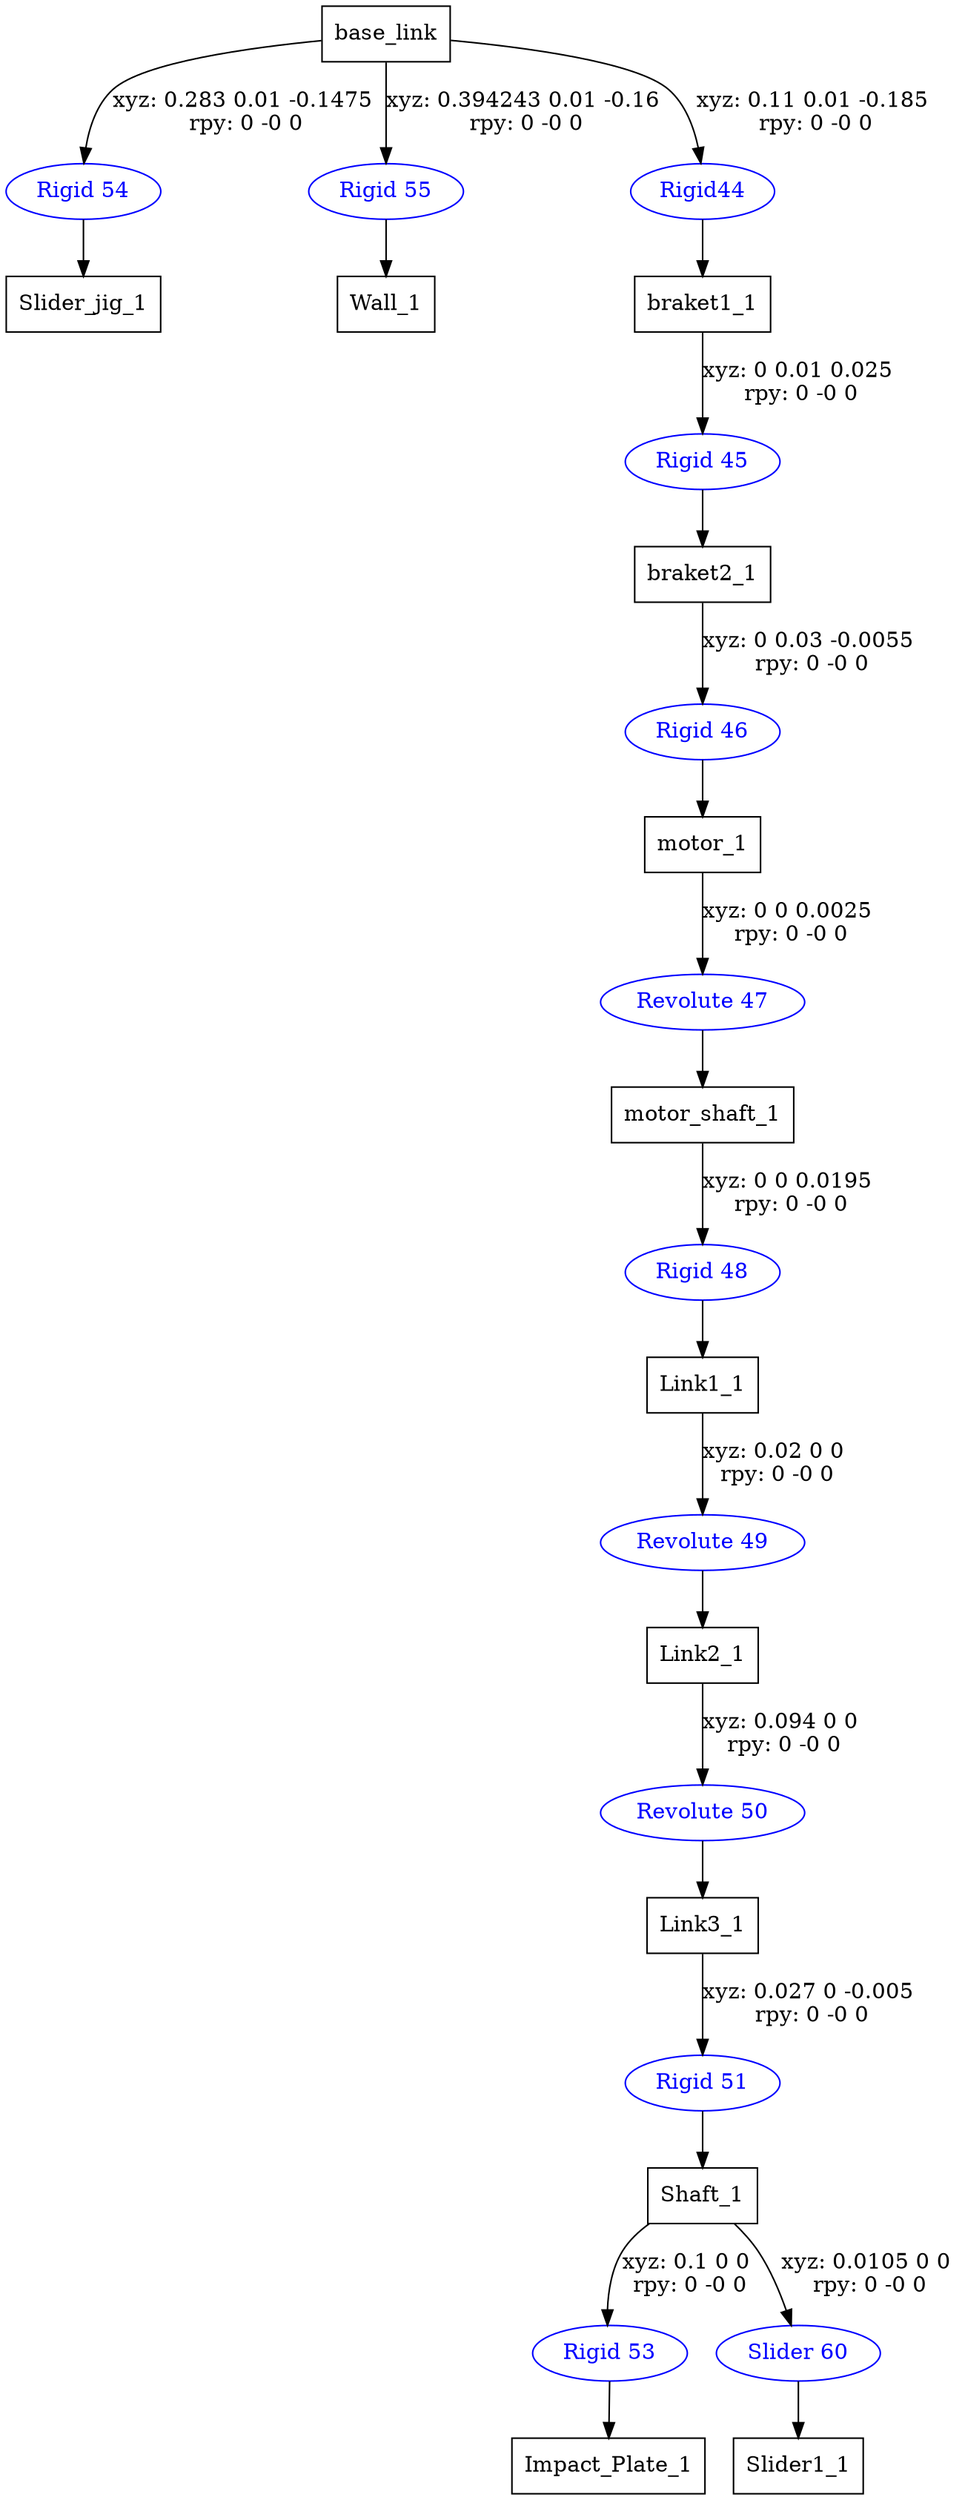 digraph G {
node [shape=box];
"base_link" [label="base_link"];
"Slider_jig_1" [label="Slider_jig_1"];
"Wall_1" [label="Wall_1"];
"braket1_1" [label="braket1_1"];
"braket2_1" [label="braket2_1"];
"motor_1" [label="motor_1"];
"motor_shaft_1" [label="motor_shaft_1"];
"Link1_1" [label="Link1_1"];
"Link2_1" [label="Link2_1"];
"Link3_1" [label="Link3_1"];
"Shaft_1" [label="Shaft_1"];
"Impact_Plate_1" [label="Impact_Plate_1"];
"Slider1_1" [label="Slider1_1"];
node [shape=ellipse, color=blue, fontcolor=blue];
"base_link" -> "Rigid 54" [label="xyz: 0.283 0.01 -0.1475 \nrpy: 0 -0 0"]
"Rigid 54" -> "Slider_jig_1"
"base_link" -> "Rigid 55" [label="xyz: 0.394243 0.01 -0.16 \nrpy: 0 -0 0"]
"Rigid 55" -> "Wall_1"
"base_link" -> "Rigid44" [label="xyz: 0.11 0.01 -0.185 \nrpy: 0 -0 0"]
"Rigid44" -> "braket1_1"
"braket1_1" -> "Rigid 45" [label="xyz: 0 0.01 0.025 \nrpy: 0 -0 0"]
"Rigid 45" -> "braket2_1"
"braket2_1" -> "Rigid 46" [label="xyz: 0 0.03 -0.0055 \nrpy: 0 -0 0"]
"Rigid 46" -> "motor_1"
"motor_1" -> "Revolute 47" [label="xyz: 0 0 0.0025 \nrpy: 0 -0 0"]
"Revolute 47" -> "motor_shaft_1"
"motor_shaft_1" -> "Rigid 48" [label="xyz: 0 0 0.0195 \nrpy: 0 -0 0"]
"Rigid 48" -> "Link1_1"
"Link1_1" -> "Revolute 49" [label="xyz: 0.02 0 0 \nrpy: 0 -0 0"]
"Revolute 49" -> "Link2_1"
"Link2_1" -> "Revolute 50" [label="xyz: 0.094 0 0 \nrpy: 0 -0 0"]
"Revolute 50" -> "Link3_1"
"Link3_1" -> "Rigid 51" [label="xyz: 0.027 0 -0.005 \nrpy: 0 -0 0"]
"Rigid 51" -> "Shaft_1"
"Shaft_1" -> "Rigid 53" [label="xyz: 0.1 0 0 \nrpy: 0 -0 0"]
"Rigid 53" -> "Impact_Plate_1"
"Shaft_1" -> "Slider 60" [label="xyz: 0.0105 0 0 \nrpy: 0 -0 0"]
"Slider 60" -> "Slider1_1"
}
